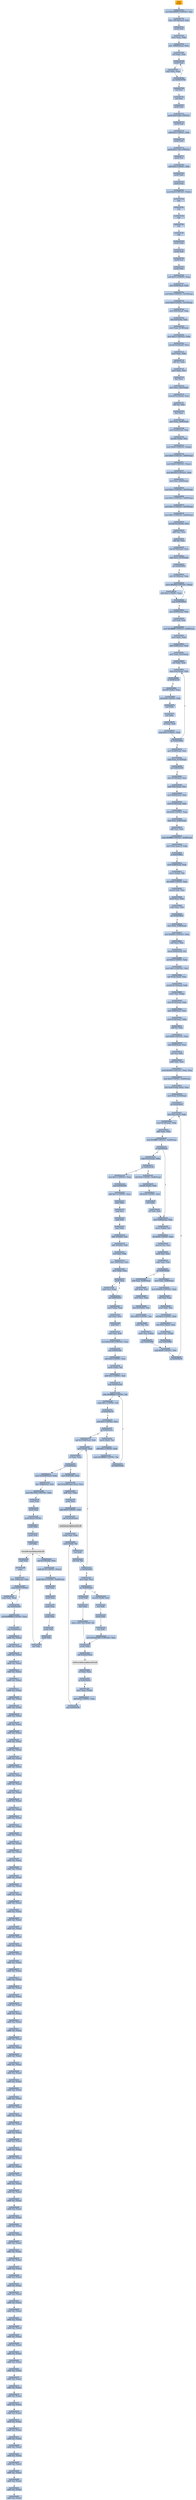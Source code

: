 digraph G {
node[shape=rectangle,style=filled,fillcolor=lightsteelblue,color=lightsteelblue]
bgcolor="transparent"
a0x00439750pusha_[label="start\npusha ",color="lightgrey",fillcolor="orange"];
a0x00439751movl_0x428000UINT32_esi[label="0x00439751\nmovl $0x428000<UINT32>, %esi"];
a0x00439756leal__159744esi__edi[label="0x00439756\nleal -159744(%esi), %edi"];
a0x0043975cpushl_edi[label="0x0043975c\npushl %edi"];
a0x0043975dmovl_esp_ebp[label="0x0043975d\nmovl %esp, %ebp"];
a0x0043975fleal__16000esp__ebx[label="0x0043975f\nleal -16000(%esp), %ebx"];
a0x00439766xorl_eax_eax[label="0x00439766\nxorl %eax, %eax"];
a0x00439768pushl_eax[label="0x00439768\npushl %eax"];
a0x00439769cmpl_ebx_esp[label="0x00439769\ncmpl %ebx, %esp"];
a0x0043976bjne_0x00439768[label="0x0043976b\njne 0x00439768"];
a0x0043976dincl_esi[label="0x0043976d\nincl %esi"];
a0x0043976eincl_esi[label="0x0043976e\nincl %esi"];
a0x0043976fpushl_ebx[label="0x0043976f\npushl %ebx"];
a0x00439770pushl_0x37a2bUINT32[label="0x00439770\npushl $0x37a2b<UINT32>"];
a0x00439775pushl_edi[label="0x00439775\npushl %edi"];
a0x00439776addl_0x4UINT8_ebx[label="0x00439776\naddl $0x4<UINT8>, %ebx"];
a0x00439779pushl_ebx[label="0x00439779\npushl %ebx"];
a0x0043977apushl_0x11741UINT32[label="0x0043977a\npushl $0x11741<UINT32>"];
a0x0043977fpushl_esi[label="0x0043977f\npushl %esi"];
a0x00439780addl_0x4UINT8_ebx[label="0x00439780\naddl $0x4<UINT8>, %ebx"];
a0x00439783pushl_ebx[label="0x00439783\npushl %ebx"];
a0x00439784pushl_eax[label="0x00439784\npushl %eax"];
a0x00439785movl_0x3UINT32_ebx_[label="0x00439785\nmovl $0x3<UINT32>, (%ebx)"];
a0x0043978bnop_[label="0x0043978b\nnop "];
a0x0043978cnop_[label="0x0043978c\nnop "];
a0x0043978dnop_[label="0x0043978d\nnop "];
a0x0043978enop_[label="0x0043978e\nnop "];
a0x0043978fnop_[label="0x0043978f\nnop "];
a0x00439790pushl_ebp[label="0x00439790\npushl %ebp"];
a0x00439791pushl_edi[label="0x00439791\npushl %edi"];
a0x00439792pushl_esi[label="0x00439792\npushl %esi"];
a0x00439793pushl_ebx[label="0x00439793\npushl %ebx"];
a0x00439794subl_0x7cUINT8_esp[label="0x00439794\nsubl $0x7c<UINT8>, %esp"];
a0x00439797movl_0x90esp__edx[label="0x00439797\nmovl 0x90(%esp), %edx"];
a0x0043979emovl_0x0UINT32_0x74esp_[label="0x0043979e\nmovl $0x0<UINT32>, 0x74(%esp)"];
a0x004397a6movb_0x0UINT8_0x73esp_[label="0x004397a6\nmovb $0x0<UINT8>, 0x73(%esp)"];
a0x004397abmovl_0x9cesp__ebp[label="0x004397ab\nmovl 0x9c(%esp), %ebp"];
a0x004397b2leal_0x4edx__eax[label="0x004397b2\nleal 0x4(%edx), %eax"];
a0x004397b5movl_eax_0x78esp_[label="0x004397b5\nmovl %eax, 0x78(%esp)"];
a0x004397b9movl_0x1UINT32_eax[label="0x004397b9\nmovl $0x1<UINT32>, %eax"];
a0x004397bemovzbl_0x2edx__ecx[label="0x004397be\nmovzbl 0x2(%edx), %ecx"];
a0x004397c2movl_eax_ebx[label="0x004397c2\nmovl %eax, %ebx"];
a0x004397c4shll_cl_ebx[label="0x004397c4\nshll %cl, %ebx"];
a0x004397c6movl_ebx_ecx[label="0x004397c6\nmovl %ebx, %ecx"];
a0x004397c8decl_ecx[label="0x004397c8\ndecl %ecx"];
a0x004397c9movl_ecx_0x6cesp_[label="0x004397c9\nmovl %ecx, 0x6c(%esp)"];
a0x004397cdmovzbl_0x1edx__ecx[label="0x004397cd\nmovzbl 0x1(%edx), %ecx"];
a0x004397d1shll_cl_eax[label="0x004397d1\nshll %cl, %eax"];
a0x004397d3decl_eax[label="0x004397d3\ndecl %eax"];
a0x004397d4movl_eax_0x68esp_[label="0x004397d4\nmovl %eax, 0x68(%esp)"];
a0x004397d8movl_0xa8esp__eax[label="0x004397d8\nmovl 0xa8(%esp), %eax"];
a0x004397dfmovzbl_edx__esi[label="0x004397df\nmovzbl (%edx), %esi"];
a0x004397e2movl_0x0UINT32_ebp_[label="0x004397e2\nmovl $0x0<UINT32>, (%ebp)"];
a0x004397e9movl_0x0UINT32_0x60esp_[label="0x004397e9\nmovl $0x0<UINT32>, 0x60(%esp)"];
a0x004397f1movl_0x0UINT32_eax_[label="0x004397f1\nmovl $0x0<UINT32>, (%eax)"];
a0x004397f7movl_0x300UINT32_eax[label="0x004397f7\nmovl $0x300<UINT32>, %eax"];
a0x004397fcmovl_esi_0x64esp_[label="0x004397fc\nmovl %esi, 0x64(%esp)"];
a0x00439800movl_0x1UINT32_0x5cesp_[label="0x00439800\nmovl $0x1<UINT32>, 0x5c(%esp)"];
a0x00439808movl_0x1UINT32_0x58esp_[label="0x00439808\nmovl $0x1<UINT32>, 0x58(%esp)"];
a0x00439810movl_0x1UINT32_0x54esp_[label="0x00439810\nmovl $0x1<UINT32>, 0x54(%esp)"];
a0x00439818movl_0x1UINT32_0x50esp_[label="0x00439818\nmovl $0x1<UINT32>, 0x50(%esp)"];
a0x00439820movzbl_0x1edx__ecx[label="0x00439820\nmovzbl 0x1(%edx), %ecx"];
a0x00439824addl_esi_ecx[label="0x00439824\naddl %esi, %ecx"];
a0x00439826shll_cl_eax[label="0x00439826\nshll %cl, %eax"];
a0x00439828leal_0x736eax__ecx[label="0x00439828\nleal 0x736(%eax), %ecx"];
a0x0043982ecmpl_ecx_0x74esp_[label="0x0043982e\ncmpl %ecx, 0x74(%esp)"];
a0x00439832jae_0x00439842[label="0x00439832\njae 0x00439842"];
a0x00439834movl_0x78esp__eax[label="0x00439834\nmovl 0x78(%esp), %eax"];
a0x00439838movw_0x400UINT16_eax_[label="0x00439838\nmovw $0x400<UINT16>, (%eax)"];
a0x0043983daddl_0x2UINT8_eax[label="0x0043983d\naddl $0x2<UINT8>, %eax"];
a0x00439840loop_0x00439838[label="0x00439840\nloop 0x00439838"];
a0x00439842movl_0x94esp__ebx[label="0x00439842\nmovl 0x94(%esp), %ebx"];
a0x00439849xorl_edi_edi[label="0x00439849\nxorl %edi, %edi"];
a0x0043984bmovl_0xffffffffUINT32_0x48esp_[label="0x0043984b\nmovl $0xffffffff<UINT32>, 0x48(%esp)"];
a0x00439853movl_ebx_edx[label="0x00439853\nmovl %ebx, %edx"];
a0x00439855addl_0x98esp__edx[label="0x00439855\naddl 0x98(%esp), %edx"];
a0x0043985cmovl_edx_0x4cesp_[label="0x0043985c\nmovl %edx, 0x4c(%esp)"];
a0x00439860xorl_edx_edx[label="0x00439860\nxorl %edx, %edx"];
a0x00439862cmpl_0x4cesp__ebx[label="0x00439862\ncmpl 0x4c(%esp), %ebx"];
a0x00439866je_0x0043a1e8[label="0x00439866\nje 0x0043a1e8"];
a0x0043986cmovzbl_ebx__eax[label="0x0043986c\nmovzbl (%ebx), %eax"];
a0x0043986fshll_0x8UINT8_edi[label="0x0043986f\nshll $0x8<UINT8>, %edi"];
a0x00439872incl_edx[label="0x00439872\nincl %edx"];
a0x00439873incl_ebx[label="0x00439873\nincl %ebx"];
a0x00439874orl_eax_edi[label="0x00439874\norl %eax, %edi"];
a0x00439876cmpl_0x4UINT8_edx[label="0x00439876\ncmpl $0x4<UINT8>, %edx"];
a0x00439879jle_0x00439862[label="0x00439879\njle 0x00439862"];
a0x0043987bmovl_0xa4esp__ecx[label="0x0043987b\nmovl 0xa4(%esp), %ecx"];
a0x00439882cmpl_ecx_0x74esp_[label="0x00439882\ncmpl %ecx, 0x74(%esp)"];
a0x00439886jae_0x0043a1f0[label="0x00439886\njae 0x0043a1f0"];
a0x0043988cmovl_0x74esp__esi[label="0x0043988c\nmovl 0x74(%esp), %esi"];
a0x00439890andl_0x6cesp__esi[label="0x00439890\nandl 0x6c(%esp), %esi"];
a0x00439894movl_0x60esp__eax[label="0x00439894\nmovl 0x60(%esp), %eax"];
a0x00439898movl_0x78esp__edx[label="0x00439898\nmovl 0x78(%esp), %edx"];
a0x0043989cshll_0x4UINT8_eax[label="0x0043989c\nshll $0x4<UINT8>, %eax"];
a0x0043989fmovl_esi_0x44esp_[label="0x0043989f\nmovl %esi, 0x44(%esp)"];
a0x004398a3addl_esi_eax[label="0x004398a3\naddl %esi, %eax"];
a0x004398a5cmpl_0xffffffUINT32_0x48esp_[label="0x004398a5\ncmpl $0xffffff<UINT32>, 0x48(%esp)"];
a0x004398adleal_edxeax2__ebp[label="0x004398ad\nleal (%edx,%eax,2), %ebp"];
a0x004398b0ja_0x004398ca[label="0x004398b0\nja 0x004398ca"];
a0x004398camovl_0x48esp__eax[label="0x004398ca\nmovl 0x48(%esp), %eax"];
a0x004398cemovw_ebp__dx[label="0x004398ce\nmovw (%ebp), %dx"];
a0x004398d2shrl_0xbUINT8_eax[label="0x004398d2\nshrl $0xb<UINT8>, %eax"];
a0x004398d5movzwl_dx_ecx[label="0x004398d5\nmovzwl %dx, %ecx"];
a0x004398d8imull_ecx_eax[label="0x004398d8\nimull %ecx, %eax"];
a0x004398dbcmpl_eax_edi[label="0x004398db\ncmpl %eax, %edi"];
a0x004398ddjae_0x00439ac0[label="0x004398dd\njae 0x00439ac0"];
a0x004398e3movl_eax_0x48esp_[label="0x004398e3\nmovl %eax, 0x48(%esp)"];
a0x004398e7movl_0x800UINT32_eax[label="0x004398e7\nmovl $0x800<UINT32>, %eax"];
a0x004398ecsubl_ecx_eax[label="0x004398ec\nsubl %ecx, %eax"];
a0x004398eemovb_0x64esp__cl[label="0x004398ee\nmovb 0x64(%esp), %cl"];
a0x004398f2sarl_0x5UINT8_eax[label="0x004398f2\nsarl $0x5<UINT8>, %eax"];
a0x004398f5movl_0x1UINT32_esi[label="0x004398f5\nmovl $0x1<UINT32>, %esi"];
a0x004398faleal_edxeax__eax[label="0x004398fa\nleal (%edx,%eax), %eax"];
a0x004398fdmovzbl_0x73esp__edx[label="0x004398fd\nmovzbl 0x73(%esp), %edx"];
a0x00439902movw_ax_ebp_[label="0x00439902\nmovw %ax, (%ebp)"];
a0x00439906movl_0x74esp__eax[label="0x00439906\nmovl 0x74(%esp), %eax"];
a0x0043990aandl_0x68esp__eax[label="0x0043990a\nandl 0x68(%esp), %eax"];
a0x0043990emovl_0x78esp__ebp[label="0x0043990e\nmovl 0x78(%esp), %ebp"];
a0x00439912shll_cl_eax[label="0x00439912\nshll %cl, %eax"];
a0x00439914movl_0x8UINT32_ecx[label="0x00439914\nmovl $0x8<UINT32>, %ecx"];
a0x00439919subl_0x64esp__ecx[label="0x00439919\nsubl 0x64(%esp), %ecx"];
a0x0043991dsarl_cl_edx[label="0x0043991d\nsarl %cl, %edx"];
a0x0043991faddl_edx_eax[label="0x0043991f\naddl %edx, %eax"];
a0x00439921imull_0x600UINT32_eax_eax[label="0x00439921\nimull $0x600<UINT32>, %eax, %eax"];
a0x00439927cmpl_0x6UINT8_0x60esp_[label="0x00439927\ncmpl $0x6<UINT8>, 0x60(%esp)"];
a0x0043992cleal_0xe6cebpeax__eax[label="0x0043992c\nleal 0xe6c(%ebp,%eax), %eax"];
a0x00439933movl_eax_0x14esp_[label="0x00439933\nmovl %eax, 0x14(%esp)"];
a0x00439937jle_0x00439a07[label="0x00439937\njle 0x00439a07"];
a0x00439a07leal_esiesi__edx[label="0x00439a07\nleal (%esi,%esi), %edx"];
a0x00439a0amovl_0x14esp__ebp[label="0x00439a0a\nmovl 0x14(%esp), %ebp"];
a0x00439a0eaddl_edx_ebp[label="0x00439a0e\naddl %edx, %ebp"];
a0x00439a10cmpl_0xffffffUINT32_0x48esp_[label="0x00439a10\ncmpl $0xffffff<UINT32>, 0x48(%esp)"];
a0x00439a18ja_0x00439a32[label="0x00439a18\nja 0x00439a32"];
a0x00439a32movl_0x48esp__eax[label="0x00439a32\nmovl 0x48(%esp), %eax"];
a0x00439a36movw_ebp__cx[label="0x00439a36\nmovw (%ebp), %cx"];
a0x00439a3ashrl_0xbUINT8_eax[label="0x00439a3a\nshrl $0xb<UINT8>, %eax"];
a0x00439a3dmovzwl_cx_esi[label="0x00439a3d\nmovzwl %cx, %esi"];
a0x00439a40imull_esi_eax[label="0x00439a40\nimull %esi, %eax"];
a0x00439a43cmpl_eax_edi[label="0x00439a43\ncmpl %eax, %edi"];
a0x00439a45jae_0x00439a60[label="0x00439a45\njae 0x00439a60"];
a0x00439a60subl_eax_0x48esp_[label="0x00439a60\nsubl %eax, 0x48(%esp)"];
a0x00439a64subl_eax_edi[label="0x00439a64\nsubl %eax, %edi"];
a0x00439a66movl_ecx_eax[label="0x00439a66\nmovl %ecx, %eax"];
a0x00439a68leal_0x1edx__esi[label="0x00439a68\nleal 0x1(%edx), %esi"];
a0x00439a6bshrw_0x5UINT8_ax[label="0x00439a6b\nshrw $0x5<UINT8>, %ax"];
a0x00439a6fsubw_ax_cx[label="0x00439a6f\nsubw %ax, %cx"];
a0x00439a72movw_cx_ebp_[label="0x00439a72\nmovw %cx, (%ebp)"];
a0x00439a76jmp_0x004399ff[label="0x00439a76\njmp 0x004399ff"];
a0x004399ffcmpl_0xffUINT32_esi[label="0x004399ff\ncmpl $0xff<UINT32>, %esi"];
a0x00439a05jg_0x00439a78[label="0x00439a05\njg 0x00439a78"];
a0x00439a47movl_eax_0x48esp_[label="0x00439a47\nmovl %eax, 0x48(%esp)"];
a0x00439a4bmovl_0x800UINT32_eax[label="0x00439a4b\nmovl $0x800<UINT32>, %eax"];
a0x00439a50subl_esi_eax[label="0x00439a50\nsubl %esi, %eax"];
a0x00439a52movl_edx_esi[label="0x00439a52\nmovl %edx, %esi"];
a0x00439a54sarl_0x5UINT8_eax[label="0x00439a54\nsarl $0x5<UINT8>, %eax"];
a0x00439a57leal_ecxeax__eax[label="0x00439a57\nleal (%ecx,%eax), %eax"];
a0x00439a5amovw_ax_ebp_[label="0x00439a5a\nmovw %ax, (%ebp)"];
a0x00439a5ejmp_0x004399ff[label="0x00439a5e\njmp 0x004399ff"];
a0x00439a1acmpl_0x4cesp__ebx[label="0x00439a1a\ncmpl 0x4c(%esp), %ebx"];
a0x00439a1eje_0x0043a1e8[label="0x00439a1e\nje 0x0043a1e8"];
a0x00439a24shll_0x8UINT8_0x48esp_[label="0x00439a24\nshll $0x8<UINT8>, 0x48(%esp)"];
a0x00439a29movzbl_ebx__eax[label="0x00439a29\nmovzbl (%ebx), %eax"];
a0x00439a2cshll_0x8UINT8_edi[label="0x00439a2c\nshll $0x8<UINT8>, %edi"];
a0x00439a2fincl_ebx[label="0x00439a2f\nincl %ebx"];
a0x00439a30orl_eax_edi[label="0x00439a30\norl %eax, %edi"];
a0x0043a1e8movl_0x1UINT32_eax[label="0x0043a1e8\nmovl $0x1<UINT32>, %eax"];
a0x0043a1edjmp_0x0043a20f[label="0x0043a1ed\njmp 0x0043a20f"];
a0x0043a20faddl_0x7cUINT8_esp[label="0x0043a20f\naddl $0x7c<UINT8>, %esp"];
a0x0043a212popl_ebx[label="0x0043a212\npopl %ebx"];
a0x0043a213popl_esi[label="0x0043a213\npopl %esi"];
a0x0043a214popl_edi[label="0x0043a214\npopl %edi"];
a0x0043a215popl_ebp[label="0x0043a215\npopl %ebp"];
a0x0043a216addl__4ebx__esi[label="0x0043a216\naddl -4(%ebx), %esi"];
a0x0043a219addl__8ebx__edi[label="0x0043a219\naddl -8(%ebx), %edi"];
a0x0043a21cxorl_eax_eax[label="0x0043a21c\nxorl %eax, %eax"];
a0x0043a21eleal__256esp__ecx[label="0x0043a21e\nleal -256(%esp), %ecx"];
a0x0043a225movl_ebp_esp[label="0x0043a225\nmovl %ebp, %esp"];
a0x0043a227pushl_eax[label="0x0043a227\npushl %eax"];
a0x0043a228cmpl_ecx_esp[label="0x0043a228\ncmpl %ecx, %esp"];
a0x0043a22ajne_0x0043a227[label="0x0043a22a\njne 0x0043a227"];
a0x0043a22cmovl_ebp_esp[label="0x0043a22c\nmovl %ebp, %esp"];
a0x0043a22exorl_ecx_ecx[label="0x0043a22e\nxorl %ecx, %ecx"];
a0x0043a230popl_esi[label="0x0043a230\npopl %esi"];
a0x0043a231movl_esi_edi[label="0x0043a231\nmovl %esi, %edi"];
a0x0043a233movl_0x25c00UINT32_ecx[label="0x0043a233\nmovl $0x25c00<UINT32>, %ecx"];
a0x0043a238jmp_0x0043a26c[label="0x0043a238\njmp 0x0043a26c"];
a0x0043a26csubl_0x4UINT8_ecx[label="0x0043a26c\nsubl $0x4<UINT8>, %ecx"];
a0x0043a26fmovb_edi__al[label="0x0043a26f\nmovb (%edi), %al"];
a0x0043a271addl_0x1UINT8_edi[label="0x0043a271\naddl $0x1<UINT8>, %edi"];
a0x0043a274loop_0x0043a24d[label="0x0043a274\nloop 0x0043a24d"];
a0x0043a24dsubb_0xffffffe8UINT8_al[label="0x0043a24d\nsubb $0xffffffe8<UINT8>, %al"];
a0x0043a24fcmpb_0x1UINT8_al[label="0x0043a24f\ncmpb $0x1<UINT8>, %al"];
a0x0043a251ja_0x0043a276[label="0x0043a251\nja 0x0043a276"];
a0x0043a276subl_0x1UINT8_ecx[label="0x0043a276\nsubl $0x1<UINT8>, %ecx"];
a0x0043a279jg_0x0043a23a[label="0x0043a279\njg 0x0043a23a"];
a0x0043a23amovb_edi__al[label="0x0043a23a\nmovb (%edi), %al"];
a0x0043a23caddl_0x1UINT8_edi[label="0x0043a23c\naddl $0x1<UINT8>, %edi"];
a0x0043a23fcmpb_0xffffff80UINT8_al[label="0x0043a23f\ncmpb $0xffffff80<UINT8>, %al"];
a0x0043a241jb_0x0043a24d[label="0x0043a241\njb 0x0043a24d"];
a0x0043a27bleal_0x37000esi__edi[label="0x0043a27b\nleal 0x37000(%esi), %edi"];
a0x0043a281movl_edi__eax[label="0x0043a281\nmovl (%edi), %eax"];
a0x0043a283orl_eax_eax[label="0x0043a283\norl %eax, %eax"];
a0x0043a285je_0x0043a2cc[label="0x0043a285\nje 0x0043a2cc"];
a0x0043a287movl_0x4edi__ebx[label="0x0043a287\nmovl 0x4(%edi), %ebx"];
a0x0043a28aleal_0x3a200eaxesi__eax[label="0x0043a28a\nleal 0x3a200(%eax,%esi), %eax"];
a0x0043a291addl_esi_ebx[label="0x0043a291\naddl %esi, %ebx"];
a0x0043a293pushl_eax[label="0x0043a293\npushl %eax"];
a0x0043a294addl_0x8UINT8_edi[label="0x0043a294\naddl $0x8<UINT8>, %edi"];
a0x0043a297call_0x3a2c8esi_[label="0x0043a297\ncall 0x3a2c8(%esi)"];
LoadLibraryA_kernel32_dll[label="LoadLibraryA@kernel32.dll",color="lightgrey",fillcolor="lightgrey"];
a0x0043a29dxchgl_eax_ebp[label="0x0043a29d\nxchgl %eax, %ebp"];
a0x0043a29emovb_edi__al[label="0x0043a29e\nmovb (%edi), %al"];
a0x0043a2a0incl_edi[label="0x0043a2a0\nincl %edi"];
a0x0043a2a1orb_al_al[label="0x0043a2a1\norb %al, %al"];
a0x0043a2a3je_0x0043a281[label="0x0043a2a3\nje 0x0043a281"];
a0x0043a2a5movl_edi_ecx[label="0x0043a2a5\nmovl %edi, %ecx"];
a0x0043a2a7jns_0x0043a2b0[label="0x0043a2a7\njns 0x0043a2b0"];
a0x0043a2a9movzwl_edi__eax[label="0x0043a2a9\nmovzwl (%edi), %eax"];
a0x0043a2acincl_edi[label="0x0043a2ac\nincl %edi"];
a0x0043a2adpushl_eax[label="0x0043a2ad\npushl %eax"];
a0x0043a2aeincl_edi[label="0x0043a2ae\nincl %edi"];
a0x0043a2afmovl_0xaef24857UINT32_ecx[label="0x0043a2af\nmovl $0xaef24857<UINT32>, %ecx"];
a0x0043a2b4pushl_ebp[label="0x0043a2b4\npushl %ebp"];
a0x0043a2b5call_0x3a2ccesi_[label="0x0043a2b5\ncall 0x3a2cc(%esi)"];
GetProcAddress_kernel32_dll[label="GetProcAddress@kernel32.dll",color="lightgrey",fillcolor="lightgrey"];
a0x0043a2bborl_eax_eax[label="0x0043a2bb\norl %eax, %eax"];
a0x0043a2bdje_0x0043a2c6[label="0x0043a2bd\nje 0x0043a2c6"];
a0x0043a2bfmovl_eax_ebx_[label="0x0043a2bf\nmovl %eax, (%ebx)"];
a0x0043a2c1addl_0x4UINT8_ebx[label="0x0043a2c1\naddl $0x4<UINT8>, %ebx"];
a0x0043a2c4jmp_0x0043a29e[label="0x0043a2c4\njmp 0x0043a29e"];
a0x0043a2b0pushl_edi[label="0x0043a2b0\npushl %edi"];
a0x0043a2b1decl_eax[label="0x0043a2b1\ndecl %eax"];
a0x0043a2b2repnz_scasb_es_edi__al[label="0x0043a2b2\nrepnz scasb %es:(%edi), %al"];
a0x0043a2ccmovl_0x3a2d0esi__ebp[label="0x0043a2cc\nmovl 0x3a2d0(%esi), %ebp"];
a0x0043a2d2leal__4096esi__edi[label="0x0043a2d2\nleal -4096(%esi), %edi"];
a0x0043a2d8movl_0x1000UINT32_ebx[label="0x0043a2d8\nmovl $0x1000<UINT32>, %ebx"];
a0x0043a2ddpushl_eax[label="0x0043a2dd\npushl %eax"];
a0x0043a2depushl_esp[label="0x0043a2de\npushl %esp"];
a0x0043a2dfpushl_0x4UINT8[label="0x0043a2df\npushl $0x4<UINT8>"];
a0x0043a2e1pushl_ebx[label="0x0043a2e1\npushl %ebx"];
a0x0043a2e2pushl_edi[label="0x0043a2e2\npushl %edi"];
a0x0043a2e3call_ebp[label="0x0043a2e3\ncall %ebp"];
VirtualProtect_kernel32_dll[label="VirtualProtect@kernel32.dll",color="lightgrey",fillcolor="lightgrey"];
a0x0043a2e5leal_0x21fedi__eax[label="0x0043a2e5\nleal 0x21f(%edi), %eax"];
a0x0043a2ebandb_0x7fUINT8_eax_[label="0x0043a2eb\nandb $0x7f<UINT8>, (%eax)"];
a0x0043a2eeandb_0x7fUINT8_0x28eax_[label="0x0043a2ee\nandb $0x7f<UINT8>, 0x28(%eax)"];
a0x0043a2f2popl_eax[label="0x0043a2f2\npopl %eax"];
a0x0043a2f3pushl_eax[label="0x0043a2f3\npushl %eax"];
a0x0043a2f4pushl_esp[label="0x0043a2f4\npushl %esp"];
a0x0043a2f5pushl_eax[label="0x0043a2f5\npushl %eax"];
a0x0043a2f6pushl_ebx[label="0x0043a2f6\npushl %ebx"];
a0x0043a2f7pushl_edi[label="0x0043a2f7\npushl %edi"];
a0x0043a2f8call_ebp[label="0x0043a2f8\ncall %ebp"];
a0x0043a2fapopl_eax[label="0x0043a2fa\npopl %eax"];
a0x0043a2fbpopa_[label="0x0043a2fb\npopa "];
a0x0043a2fcleal__128esp__eax[label="0x0043a2fc\nleal -128(%esp), %eax"];
a0x0043a300pushl_0x0UINT8[label="0x0043a300\npushl $0x0<UINT8>"];
a0x0043a302cmpl_eax_esp[label="0x0043a302\ncmpl %eax, %esp"];
a0x0043a304jne_0x0043a300[label="0x0043a304\njne 0x0043a300"];
a0x0043a306subl_0xffffff80UINT8_esp[label="0x0043a306\nsubl $0xffffff80<UINT8>, %esp"];
a0x0043a309jmp_0x00404cc2[label="0x0043a309\njmp 0x00404cc2"];
a0x00404cc2addb_al_eax_[label="0x00404cc2\naddb %al, (%eax)"];
a0x00404cc4addb_al_eax_[label="0x00404cc4\naddb %al, (%eax)"];
a0x00404cc6addb_al_eax_[label="0x00404cc6\naddb %al, (%eax)"];
a0x00404cc8addb_al_eax_[label="0x00404cc8\naddb %al, (%eax)"];
a0x00404ccaaddb_al_eax_[label="0x00404cca\naddb %al, (%eax)"];
a0x00404cccaddb_al_eax_[label="0x00404ccc\naddb %al, (%eax)"];
a0x00404cceaddb_al_eax_[label="0x00404cce\naddb %al, (%eax)"];
a0x00404cd0addb_al_eax_[label="0x00404cd0\naddb %al, (%eax)"];
a0x00404cd2addb_al_eax_[label="0x00404cd2\naddb %al, (%eax)"];
a0x00404cd4addb_al_eax_[label="0x00404cd4\naddb %al, (%eax)"];
a0x00404cd6addb_al_eax_[label="0x00404cd6\naddb %al, (%eax)"];
a0x00404cd8addb_al_eax_[label="0x00404cd8\naddb %al, (%eax)"];
a0x00404cdaaddb_al_eax_[label="0x00404cda\naddb %al, (%eax)"];
a0x00404cdcaddb_al_eax_[label="0x00404cdc\naddb %al, (%eax)"];
a0x00404cdeaddb_al_eax_[label="0x00404cde\naddb %al, (%eax)"];
a0x00404ce0addb_al_eax_[label="0x00404ce0\naddb %al, (%eax)"];
a0x00404ce2addb_al_eax_[label="0x00404ce2\naddb %al, (%eax)"];
a0x00404ce4addb_al_eax_[label="0x00404ce4\naddb %al, (%eax)"];
a0x00404ce6addb_al_eax_[label="0x00404ce6\naddb %al, (%eax)"];
a0x00404ce8addb_al_eax_[label="0x00404ce8\naddb %al, (%eax)"];
a0x00404ceaaddb_al_eax_[label="0x00404cea\naddb %al, (%eax)"];
a0x00404cecaddb_al_eax_[label="0x00404cec\naddb %al, (%eax)"];
a0x00404ceeaddb_al_eax_[label="0x00404cee\naddb %al, (%eax)"];
a0x00404cf0addb_al_eax_[label="0x00404cf0\naddb %al, (%eax)"];
a0x00404cf2addb_al_eax_[label="0x00404cf2\naddb %al, (%eax)"];
a0x00404cf4addb_al_eax_[label="0x00404cf4\naddb %al, (%eax)"];
a0x00404cf6addb_al_eax_[label="0x00404cf6\naddb %al, (%eax)"];
a0x00404cf8addb_al_eax_[label="0x00404cf8\naddb %al, (%eax)"];
a0x00404cfaaddb_al_eax_[label="0x00404cfa\naddb %al, (%eax)"];
a0x00404cfcaddb_al_eax_[label="0x00404cfc\naddb %al, (%eax)"];
a0x00404cfeaddb_al_eax_[label="0x00404cfe\naddb %al, (%eax)"];
a0x00404d00addb_al_eax_[label="0x00404d00\naddb %al, (%eax)"];
a0x00404d02addb_al_eax_[label="0x00404d02\naddb %al, (%eax)"];
a0x00404d04addb_al_eax_[label="0x00404d04\naddb %al, (%eax)"];
a0x00404d06addb_al_eax_[label="0x00404d06\naddb %al, (%eax)"];
a0x00404d08addb_al_eax_[label="0x00404d08\naddb %al, (%eax)"];
a0x00404d0aaddb_al_eax_[label="0x00404d0a\naddb %al, (%eax)"];
a0x00404d0caddb_al_eax_[label="0x00404d0c\naddb %al, (%eax)"];
a0x00404d0eaddb_al_eax_[label="0x00404d0e\naddb %al, (%eax)"];
a0x00404d10addb_al_eax_[label="0x00404d10\naddb %al, (%eax)"];
a0x00404d12addb_al_eax_[label="0x00404d12\naddb %al, (%eax)"];
a0x00404d14addb_al_eax_[label="0x00404d14\naddb %al, (%eax)"];
a0x00404d16addb_al_eax_[label="0x00404d16\naddb %al, (%eax)"];
a0x00404d18addb_al_eax_[label="0x00404d18\naddb %al, (%eax)"];
a0x00404d1aaddb_al_eax_[label="0x00404d1a\naddb %al, (%eax)"];
a0x00404d1caddb_al_eax_[label="0x00404d1c\naddb %al, (%eax)"];
a0x00404d1eaddb_al_eax_[label="0x00404d1e\naddb %al, (%eax)"];
a0x00404d20addb_al_eax_[label="0x00404d20\naddb %al, (%eax)"];
a0x00404d22addb_al_eax_[label="0x00404d22\naddb %al, (%eax)"];
a0x00404d24addb_al_eax_[label="0x00404d24\naddb %al, (%eax)"];
a0x00404d26addb_al_eax_[label="0x00404d26\naddb %al, (%eax)"];
a0x00404d28addb_al_eax_[label="0x00404d28\naddb %al, (%eax)"];
a0x00404d2aaddb_al_eax_[label="0x00404d2a\naddb %al, (%eax)"];
a0x00404d2caddb_al_eax_[label="0x00404d2c\naddb %al, (%eax)"];
a0x00404d2eaddb_al_eax_[label="0x00404d2e\naddb %al, (%eax)"];
a0x00404d30addb_al_eax_[label="0x00404d30\naddb %al, (%eax)"];
a0x00404d32addb_al_eax_[label="0x00404d32\naddb %al, (%eax)"];
a0x00404d34addb_al_eax_[label="0x00404d34\naddb %al, (%eax)"];
a0x00404d36addb_al_eax_[label="0x00404d36\naddb %al, (%eax)"];
a0x00404d38addb_al_eax_[label="0x00404d38\naddb %al, (%eax)"];
a0x00404d3aaddb_al_eax_[label="0x00404d3a\naddb %al, (%eax)"];
a0x00404d3caddb_al_eax_[label="0x00404d3c\naddb %al, (%eax)"];
a0x00404d3eaddb_al_eax_[label="0x00404d3e\naddb %al, (%eax)"];
a0x00404d40addb_al_eax_[label="0x00404d40\naddb %al, (%eax)"];
a0x00404d42addb_al_eax_[label="0x00404d42\naddb %al, (%eax)"];
a0x00404d44addb_al_eax_[label="0x00404d44\naddb %al, (%eax)"];
a0x00404d46addb_al_eax_[label="0x00404d46\naddb %al, (%eax)"];
a0x00404d48addb_al_eax_[label="0x00404d48\naddb %al, (%eax)"];
a0x00404d4aaddb_al_eax_[label="0x00404d4a\naddb %al, (%eax)"];
a0x00404d4caddb_al_eax_[label="0x00404d4c\naddb %al, (%eax)"];
a0x00404d4eaddb_al_eax_[label="0x00404d4e\naddb %al, (%eax)"];
a0x00404d50addb_al_eax_[label="0x00404d50\naddb %al, (%eax)"];
a0x00404d52addb_al_eax_[label="0x00404d52\naddb %al, (%eax)"];
a0x00404d54addb_al_eax_[label="0x00404d54\naddb %al, (%eax)"];
a0x00404d56addb_al_eax_[label="0x00404d56\naddb %al, (%eax)"];
a0x00404d58addb_al_eax_[label="0x00404d58\naddb %al, (%eax)"];
a0x00404d5aaddb_al_eax_[label="0x00404d5a\naddb %al, (%eax)"];
a0x00404d5caddb_al_eax_[label="0x00404d5c\naddb %al, (%eax)"];
a0x00404d5eaddb_al_eax_[label="0x00404d5e\naddb %al, (%eax)"];
a0x00404d60addb_al_eax_[label="0x00404d60\naddb %al, (%eax)"];
a0x00404d62addb_al_eax_[label="0x00404d62\naddb %al, (%eax)"];
a0x00404d64addb_al_eax_[label="0x00404d64\naddb %al, (%eax)"];
a0x00404d66addb_al_eax_[label="0x00404d66\naddb %al, (%eax)"];
a0x00404d68addb_al_eax_[label="0x00404d68\naddb %al, (%eax)"];
a0x00404d6aaddb_al_eax_[label="0x00404d6a\naddb %al, (%eax)"];
a0x00404d6caddb_al_eax_[label="0x00404d6c\naddb %al, (%eax)"];
a0x00404d6eaddb_al_eax_[label="0x00404d6e\naddb %al, (%eax)"];
a0x00404d70addb_al_eax_[label="0x00404d70\naddb %al, (%eax)"];
a0x00404d72addb_al_eax_[label="0x00404d72\naddb %al, (%eax)"];
a0x00404d74addb_al_eax_[label="0x00404d74\naddb %al, (%eax)"];
a0x00404d76addb_al_eax_[label="0x00404d76\naddb %al, (%eax)"];
a0x00404d78addb_al_eax_[label="0x00404d78\naddb %al, (%eax)"];
a0x00404d7aaddb_al_eax_[label="0x00404d7a\naddb %al, (%eax)"];
a0x00404d7caddb_al_eax_[label="0x00404d7c\naddb %al, (%eax)"];
a0x00404d7eaddb_al_eax_[label="0x00404d7e\naddb %al, (%eax)"];
a0x00404d80addb_al_eax_[label="0x00404d80\naddb %al, (%eax)"];
a0x00404d82addb_al_eax_[label="0x00404d82\naddb %al, (%eax)"];
a0x00404d84addb_al_eax_[label="0x00404d84\naddb %al, (%eax)"];
a0x00404d86addb_al_eax_[label="0x00404d86\naddb %al, (%eax)"];
a0x00404d88addb_al_eax_[label="0x00404d88\naddb %al, (%eax)"];
a0x00404d8aaddb_al_eax_[label="0x00404d8a\naddb %al, (%eax)"];
a0x00404d8caddb_al_eax_[label="0x00404d8c\naddb %al, (%eax)"];
a0x00439750pusha_ -> a0x00439751movl_0x428000UINT32_esi [color="#000000"];
a0x00439751movl_0x428000UINT32_esi -> a0x00439756leal__159744esi__edi [color="#000000"];
a0x00439756leal__159744esi__edi -> a0x0043975cpushl_edi [color="#000000"];
a0x0043975cpushl_edi -> a0x0043975dmovl_esp_ebp [color="#000000"];
a0x0043975dmovl_esp_ebp -> a0x0043975fleal__16000esp__ebx [color="#000000"];
a0x0043975fleal__16000esp__ebx -> a0x00439766xorl_eax_eax [color="#000000"];
a0x00439766xorl_eax_eax -> a0x00439768pushl_eax [color="#000000"];
a0x00439768pushl_eax -> a0x00439769cmpl_ebx_esp [color="#000000"];
a0x00439769cmpl_ebx_esp -> a0x0043976bjne_0x00439768 [color="#000000"];
a0x0043976bjne_0x00439768 -> a0x00439768pushl_eax [color="#000000",label="T"];
a0x0043976bjne_0x00439768 -> a0x0043976dincl_esi [color="#000000",label="F"];
a0x0043976dincl_esi -> a0x0043976eincl_esi [color="#000000"];
a0x0043976eincl_esi -> a0x0043976fpushl_ebx [color="#000000"];
a0x0043976fpushl_ebx -> a0x00439770pushl_0x37a2bUINT32 [color="#000000"];
a0x00439770pushl_0x37a2bUINT32 -> a0x00439775pushl_edi [color="#000000"];
a0x00439775pushl_edi -> a0x00439776addl_0x4UINT8_ebx [color="#000000"];
a0x00439776addl_0x4UINT8_ebx -> a0x00439779pushl_ebx [color="#000000"];
a0x00439779pushl_ebx -> a0x0043977apushl_0x11741UINT32 [color="#000000"];
a0x0043977apushl_0x11741UINT32 -> a0x0043977fpushl_esi [color="#000000"];
a0x0043977fpushl_esi -> a0x00439780addl_0x4UINT8_ebx [color="#000000"];
a0x00439780addl_0x4UINT8_ebx -> a0x00439783pushl_ebx [color="#000000"];
a0x00439783pushl_ebx -> a0x00439784pushl_eax [color="#000000"];
a0x00439784pushl_eax -> a0x00439785movl_0x3UINT32_ebx_ [color="#000000"];
a0x00439785movl_0x3UINT32_ebx_ -> a0x0043978bnop_ [color="#000000"];
a0x0043978bnop_ -> a0x0043978cnop_ [color="#000000"];
a0x0043978cnop_ -> a0x0043978dnop_ [color="#000000"];
a0x0043978dnop_ -> a0x0043978enop_ [color="#000000"];
a0x0043978enop_ -> a0x0043978fnop_ [color="#000000"];
a0x0043978fnop_ -> a0x00439790pushl_ebp [color="#000000"];
a0x00439790pushl_ebp -> a0x00439791pushl_edi [color="#000000"];
a0x00439791pushl_edi -> a0x00439792pushl_esi [color="#000000"];
a0x00439792pushl_esi -> a0x00439793pushl_ebx [color="#000000"];
a0x00439793pushl_ebx -> a0x00439794subl_0x7cUINT8_esp [color="#000000"];
a0x00439794subl_0x7cUINT8_esp -> a0x00439797movl_0x90esp__edx [color="#000000"];
a0x00439797movl_0x90esp__edx -> a0x0043979emovl_0x0UINT32_0x74esp_ [color="#000000"];
a0x0043979emovl_0x0UINT32_0x74esp_ -> a0x004397a6movb_0x0UINT8_0x73esp_ [color="#000000"];
a0x004397a6movb_0x0UINT8_0x73esp_ -> a0x004397abmovl_0x9cesp__ebp [color="#000000"];
a0x004397abmovl_0x9cesp__ebp -> a0x004397b2leal_0x4edx__eax [color="#000000"];
a0x004397b2leal_0x4edx__eax -> a0x004397b5movl_eax_0x78esp_ [color="#000000"];
a0x004397b5movl_eax_0x78esp_ -> a0x004397b9movl_0x1UINT32_eax [color="#000000"];
a0x004397b9movl_0x1UINT32_eax -> a0x004397bemovzbl_0x2edx__ecx [color="#000000"];
a0x004397bemovzbl_0x2edx__ecx -> a0x004397c2movl_eax_ebx [color="#000000"];
a0x004397c2movl_eax_ebx -> a0x004397c4shll_cl_ebx [color="#000000"];
a0x004397c4shll_cl_ebx -> a0x004397c6movl_ebx_ecx [color="#000000"];
a0x004397c6movl_ebx_ecx -> a0x004397c8decl_ecx [color="#000000"];
a0x004397c8decl_ecx -> a0x004397c9movl_ecx_0x6cesp_ [color="#000000"];
a0x004397c9movl_ecx_0x6cesp_ -> a0x004397cdmovzbl_0x1edx__ecx [color="#000000"];
a0x004397cdmovzbl_0x1edx__ecx -> a0x004397d1shll_cl_eax [color="#000000"];
a0x004397d1shll_cl_eax -> a0x004397d3decl_eax [color="#000000"];
a0x004397d3decl_eax -> a0x004397d4movl_eax_0x68esp_ [color="#000000"];
a0x004397d4movl_eax_0x68esp_ -> a0x004397d8movl_0xa8esp__eax [color="#000000"];
a0x004397d8movl_0xa8esp__eax -> a0x004397dfmovzbl_edx__esi [color="#000000"];
a0x004397dfmovzbl_edx__esi -> a0x004397e2movl_0x0UINT32_ebp_ [color="#000000"];
a0x004397e2movl_0x0UINT32_ebp_ -> a0x004397e9movl_0x0UINT32_0x60esp_ [color="#000000"];
a0x004397e9movl_0x0UINT32_0x60esp_ -> a0x004397f1movl_0x0UINT32_eax_ [color="#000000"];
a0x004397f1movl_0x0UINT32_eax_ -> a0x004397f7movl_0x300UINT32_eax [color="#000000"];
a0x004397f7movl_0x300UINT32_eax -> a0x004397fcmovl_esi_0x64esp_ [color="#000000"];
a0x004397fcmovl_esi_0x64esp_ -> a0x00439800movl_0x1UINT32_0x5cesp_ [color="#000000"];
a0x00439800movl_0x1UINT32_0x5cesp_ -> a0x00439808movl_0x1UINT32_0x58esp_ [color="#000000"];
a0x00439808movl_0x1UINT32_0x58esp_ -> a0x00439810movl_0x1UINT32_0x54esp_ [color="#000000"];
a0x00439810movl_0x1UINT32_0x54esp_ -> a0x00439818movl_0x1UINT32_0x50esp_ [color="#000000"];
a0x00439818movl_0x1UINT32_0x50esp_ -> a0x00439820movzbl_0x1edx__ecx [color="#000000"];
a0x00439820movzbl_0x1edx__ecx -> a0x00439824addl_esi_ecx [color="#000000"];
a0x00439824addl_esi_ecx -> a0x00439826shll_cl_eax [color="#000000"];
a0x00439826shll_cl_eax -> a0x00439828leal_0x736eax__ecx [color="#000000"];
a0x00439828leal_0x736eax__ecx -> a0x0043982ecmpl_ecx_0x74esp_ [color="#000000"];
a0x0043982ecmpl_ecx_0x74esp_ -> a0x00439832jae_0x00439842 [color="#000000"];
a0x00439832jae_0x00439842 -> a0x00439834movl_0x78esp__eax [color="#000000",label="F"];
a0x00439834movl_0x78esp__eax -> a0x00439838movw_0x400UINT16_eax_ [color="#000000"];
a0x00439838movw_0x400UINT16_eax_ -> a0x0043983daddl_0x2UINT8_eax [color="#000000"];
a0x0043983daddl_0x2UINT8_eax -> a0x00439840loop_0x00439838 [color="#000000"];
a0x00439840loop_0x00439838 -> a0x00439838movw_0x400UINT16_eax_ [color="#000000",label="T"];
a0x00439840loop_0x00439838 -> a0x00439842movl_0x94esp__ebx [color="#000000",label="F"];
a0x00439842movl_0x94esp__ebx -> a0x00439849xorl_edi_edi [color="#000000"];
a0x00439849xorl_edi_edi -> a0x0043984bmovl_0xffffffffUINT32_0x48esp_ [color="#000000"];
a0x0043984bmovl_0xffffffffUINT32_0x48esp_ -> a0x00439853movl_ebx_edx [color="#000000"];
a0x00439853movl_ebx_edx -> a0x00439855addl_0x98esp__edx [color="#000000"];
a0x00439855addl_0x98esp__edx -> a0x0043985cmovl_edx_0x4cesp_ [color="#000000"];
a0x0043985cmovl_edx_0x4cesp_ -> a0x00439860xorl_edx_edx [color="#000000"];
a0x00439860xorl_edx_edx -> a0x00439862cmpl_0x4cesp__ebx [color="#000000"];
a0x00439862cmpl_0x4cesp__ebx -> a0x00439866je_0x0043a1e8 [color="#000000"];
a0x00439866je_0x0043a1e8 -> a0x0043986cmovzbl_ebx__eax [color="#000000",label="F"];
a0x0043986cmovzbl_ebx__eax -> a0x0043986fshll_0x8UINT8_edi [color="#000000"];
a0x0043986fshll_0x8UINT8_edi -> a0x00439872incl_edx [color="#000000"];
a0x00439872incl_edx -> a0x00439873incl_ebx [color="#000000"];
a0x00439873incl_ebx -> a0x00439874orl_eax_edi [color="#000000"];
a0x00439874orl_eax_edi -> a0x00439876cmpl_0x4UINT8_edx [color="#000000"];
a0x00439876cmpl_0x4UINT8_edx -> a0x00439879jle_0x00439862 [color="#000000"];
a0x00439879jle_0x00439862 -> a0x00439862cmpl_0x4cesp__ebx [color="#000000",label="T"];
a0x00439879jle_0x00439862 -> a0x0043987bmovl_0xa4esp__ecx [color="#000000",label="F"];
a0x0043987bmovl_0xa4esp__ecx -> a0x00439882cmpl_ecx_0x74esp_ [color="#000000"];
a0x00439882cmpl_ecx_0x74esp_ -> a0x00439886jae_0x0043a1f0 [color="#000000"];
a0x00439886jae_0x0043a1f0 -> a0x0043988cmovl_0x74esp__esi [color="#000000",label="F"];
a0x0043988cmovl_0x74esp__esi -> a0x00439890andl_0x6cesp__esi [color="#000000"];
a0x00439890andl_0x6cesp__esi -> a0x00439894movl_0x60esp__eax [color="#000000"];
a0x00439894movl_0x60esp__eax -> a0x00439898movl_0x78esp__edx [color="#000000"];
a0x00439898movl_0x78esp__edx -> a0x0043989cshll_0x4UINT8_eax [color="#000000"];
a0x0043989cshll_0x4UINT8_eax -> a0x0043989fmovl_esi_0x44esp_ [color="#000000"];
a0x0043989fmovl_esi_0x44esp_ -> a0x004398a3addl_esi_eax [color="#000000"];
a0x004398a3addl_esi_eax -> a0x004398a5cmpl_0xffffffUINT32_0x48esp_ [color="#000000"];
a0x004398a5cmpl_0xffffffUINT32_0x48esp_ -> a0x004398adleal_edxeax2__ebp [color="#000000"];
a0x004398adleal_edxeax2__ebp -> a0x004398b0ja_0x004398ca [color="#000000"];
a0x004398b0ja_0x004398ca -> a0x004398camovl_0x48esp__eax [color="#000000",label="T"];
a0x004398camovl_0x48esp__eax -> a0x004398cemovw_ebp__dx [color="#000000"];
a0x004398cemovw_ebp__dx -> a0x004398d2shrl_0xbUINT8_eax [color="#000000"];
a0x004398d2shrl_0xbUINT8_eax -> a0x004398d5movzwl_dx_ecx [color="#000000"];
a0x004398d5movzwl_dx_ecx -> a0x004398d8imull_ecx_eax [color="#000000"];
a0x004398d8imull_ecx_eax -> a0x004398dbcmpl_eax_edi [color="#000000"];
a0x004398dbcmpl_eax_edi -> a0x004398ddjae_0x00439ac0 [color="#000000"];
a0x004398ddjae_0x00439ac0 -> a0x004398e3movl_eax_0x48esp_ [color="#000000",label="F"];
a0x004398e3movl_eax_0x48esp_ -> a0x004398e7movl_0x800UINT32_eax [color="#000000"];
a0x004398e7movl_0x800UINT32_eax -> a0x004398ecsubl_ecx_eax [color="#000000"];
a0x004398ecsubl_ecx_eax -> a0x004398eemovb_0x64esp__cl [color="#000000"];
a0x004398eemovb_0x64esp__cl -> a0x004398f2sarl_0x5UINT8_eax [color="#000000"];
a0x004398f2sarl_0x5UINT8_eax -> a0x004398f5movl_0x1UINT32_esi [color="#000000"];
a0x004398f5movl_0x1UINT32_esi -> a0x004398faleal_edxeax__eax [color="#000000"];
a0x004398faleal_edxeax__eax -> a0x004398fdmovzbl_0x73esp__edx [color="#000000"];
a0x004398fdmovzbl_0x73esp__edx -> a0x00439902movw_ax_ebp_ [color="#000000"];
a0x00439902movw_ax_ebp_ -> a0x00439906movl_0x74esp__eax [color="#000000"];
a0x00439906movl_0x74esp__eax -> a0x0043990aandl_0x68esp__eax [color="#000000"];
a0x0043990aandl_0x68esp__eax -> a0x0043990emovl_0x78esp__ebp [color="#000000"];
a0x0043990emovl_0x78esp__ebp -> a0x00439912shll_cl_eax [color="#000000"];
a0x00439912shll_cl_eax -> a0x00439914movl_0x8UINT32_ecx [color="#000000"];
a0x00439914movl_0x8UINT32_ecx -> a0x00439919subl_0x64esp__ecx [color="#000000"];
a0x00439919subl_0x64esp__ecx -> a0x0043991dsarl_cl_edx [color="#000000"];
a0x0043991dsarl_cl_edx -> a0x0043991faddl_edx_eax [color="#000000"];
a0x0043991faddl_edx_eax -> a0x00439921imull_0x600UINT32_eax_eax [color="#000000"];
a0x00439921imull_0x600UINT32_eax_eax -> a0x00439927cmpl_0x6UINT8_0x60esp_ [color="#000000"];
a0x00439927cmpl_0x6UINT8_0x60esp_ -> a0x0043992cleal_0xe6cebpeax__eax [color="#000000"];
a0x0043992cleal_0xe6cebpeax__eax -> a0x00439933movl_eax_0x14esp_ [color="#000000"];
a0x00439933movl_eax_0x14esp_ -> a0x00439937jle_0x00439a07 [color="#000000"];
a0x00439937jle_0x00439a07 -> a0x00439a07leal_esiesi__edx [color="#000000",label="T"];
a0x00439a07leal_esiesi__edx -> a0x00439a0amovl_0x14esp__ebp [color="#000000"];
a0x00439a0amovl_0x14esp__ebp -> a0x00439a0eaddl_edx_ebp [color="#000000"];
a0x00439a0eaddl_edx_ebp -> a0x00439a10cmpl_0xffffffUINT32_0x48esp_ [color="#000000"];
a0x00439a10cmpl_0xffffffUINT32_0x48esp_ -> a0x00439a18ja_0x00439a32 [color="#000000"];
a0x00439a18ja_0x00439a32 -> a0x00439a32movl_0x48esp__eax [color="#000000",label="T"];
a0x00439a32movl_0x48esp__eax -> a0x00439a36movw_ebp__cx [color="#000000"];
a0x00439a36movw_ebp__cx -> a0x00439a3ashrl_0xbUINT8_eax [color="#000000"];
a0x00439a3ashrl_0xbUINT8_eax -> a0x00439a3dmovzwl_cx_esi [color="#000000"];
a0x00439a3dmovzwl_cx_esi -> a0x00439a40imull_esi_eax [color="#000000"];
a0x00439a40imull_esi_eax -> a0x00439a43cmpl_eax_edi [color="#000000"];
a0x00439a43cmpl_eax_edi -> a0x00439a45jae_0x00439a60 [color="#000000"];
a0x00439a45jae_0x00439a60 -> a0x00439a60subl_eax_0x48esp_ [color="#000000",label="T"];
a0x00439a60subl_eax_0x48esp_ -> a0x00439a64subl_eax_edi [color="#000000"];
a0x00439a64subl_eax_edi -> a0x00439a66movl_ecx_eax [color="#000000"];
a0x00439a66movl_ecx_eax -> a0x00439a68leal_0x1edx__esi [color="#000000"];
a0x00439a68leal_0x1edx__esi -> a0x00439a6bshrw_0x5UINT8_ax [color="#000000"];
a0x00439a6bshrw_0x5UINT8_ax -> a0x00439a6fsubw_ax_cx [color="#000000"];
a0x00439a6fsubw_ax_cx -> a0x00439a72movw_cx_ebp_ [color="#000000"];
a0x00439a72movw_cx_ebp_ -> a0x00439a76jmp_0x004399ff [color="#000000"];
a0x00439a76jmp_0x004399ff -> a0x004399ffcmpl_0xffUINT32_esi [color="#000000"];
a0x004399ffcmpl_0xffUINT32_esi -> a0x00439a05jg_0x00439a78 [color="#000000"];
a0x00439a05jg_0x00439a78 -> a0x00439a07leal_esiesi__edx [color="#000000",label="F"];
a0x00439a45jae_0x00439a60 -> a0x00439a47movl_eax_0x48esp_ [color="#000000",label="F"];
a0x00439a47movl_eax_0x48esp_ -> a0x00439a4bmovl_0x800UINT32_eax [color="#000000"];
a0x00439a4bmovl_0x800UINT32_eax -> a0x00439a50subl_esi_eax [color="#000000"];
a0x00439a50subl_esi_eax -> a0x00439a52movl_edx_esi [color="#000000"];
a0x00439a52movl_edx_esi -> a0x00439a54sarl_0x5UINT8_eax [color="#000000"];
a0x00439a54sarl_0x5UINT8_eax -> a0x00439a57leal_ecxeax__eax [color="#000000"];
a0x00439a57leal_ecxeax__eax -> a0x00439a5amovw_ax_ebp_ [color="#000000"];
a0x00439a5amovw_ax_ebp_ -> a0x00439a5ejmp_0x004399ff [color="#000000"];
a0x00439a5ejmp_0x004399ff -> a0x004399ffcmpl_0xffUINT32_esi [color="#000000"];
a0x00439a18ja_0x00439a32 -> a0x00439a1acmpl_0x4cesp__ebx [color="#000000",label="F"];
a0x00439a1acmpl_0x4cesp__ebx -> a0x00439a1eje_0x0043a1e8 [color="#000000"];
a0x00439a1eje_0x0043a1e8 -> a0x00439a24shll_0x8UINT8_0x48esp_ [color="#000000",label="F"];
a0x00439a24shll_0x8UINT8_0x48esp_ -> a0x00439a29movzbl_ebx__eax [color="#000000"];
a0x00439a29movzbl_ebx__eax -> a0x00439a2cshll_0x8UINT8_edi [color="#000000"];
a0x00439a2cshll_0x8UINT8_edi -> a0x00439a2fincl_ebx [color="#000000"];
a0x00439a2fincl_ebx -> a0x00439a30orl_eax_edi [color="#000000"];
a0x00439a30orl_eax_edi -> a0x00439a32movl_0x48esp__eax [color="#000000"];
a0x00439a1eje_0x0043a1e8 -> a0x0043a1e8movl_0x1UINT32_eax [color="#000000",label="T"];
a0x0043a1e8movl_0x1UINT32_eax -> a0x0043a1edjmp_0x0043a20f [color="#000000"];
a0x0043a1edjmp_0x0043a20f -> a0x0043a20faddl_0x7cUINT8_esp [color="#000000"];
a0x0043a20faddl_0x7cUINT8_esp -> a0x0043a212popl_ebx [color="#000000"];
a0x0043a212popl_ebx -> a0x0043a213popl_esi [color="#000000"];
a0x0043a213popl_esi -> a0x0043a214popl_edi [color="#000000"];
a0x0043a214popl_edi -> a0x0043a215popl_ebp [color="#000000"];
a0x0043a215popl_ebp -> a0x0043a216addl__4ebx__esi [color="#000000"];
a0x0043a216addl__4ebx__esi -> a0x0043a219addl__8ebx__edi [color="#000000"];
a0x0043a219addl__8ebx__edi -> a0x0043a21cxorl_eax_eax [color="#000000"];
a0x0043a21cxorl_eax_eax -> a0x0043a21eleal__256esp__ecx [color="#000000"];
a0x0043a21eleal__256esp__ecx -> a0x0043a225movl_ebp_esp [color="#000000"];
a0x0043a225movl_ebp_esp -> a0x0043a227pushl_eax [color="#000000"];
a0x0043a227pushl_eax -> a0x0043a228cmpl_ecx_esp [color="#000000"];
a0x0043a228cmpl_ecx_esp -> a0x0043a22ajne_0x0043a227 [color="#000000"];
a0x0043a22ajne_0x0043a227 -> a0x0043a227pushl_eax [color="#000000",label="T"];
a0x0043a22ajne_0x0043a227 -> a0x0043a22cmovl_ebp_esp [color="#000000",label="F"];
a0x0043a22cmovl_ebp_esp -> a0x0043a22exorl_ecx_ecx [color="#000000"];
a0x0043a22exorl_ecx_ecx -> a0x0043a230popl_esi [color="#000000"];
a0x0043a230popl_esi -> a0x0043a231movl_esi_edi [color="#000000"];
a0x0043a231movl_esi_edi -> a0x0043a233movl_0x25c00UINT32_ecx [color="#000000"];
a0x0043a233movl_0x25c00UINT32_ecx -> a0x0043a238jmp_0x0043a26c [color="#000000"];
a0x0043a238jmp_0x0043a26c -> a0x0043a26csubl_0x4UINT8_ecx [color="#000000"];
a0x0043a26csubl_0x4UINT8_ecx -> a0x0043a26fmovb_edi__al [color="#000000"];
a0x0043a26fmovb_edi__al -> a0x0043a271addl_0x1UINT8_edi [color="#000000"];
a0x0043a271addl_0x1UINT8_edi -> a0x0043a274loop_0x0043a24d [color="#000000"];
a0x0043a274loop_0x0043a24d -> a0x0043a24dsubb_0xffffffe8UINT8_al [color="#000000",label="T"];
a0x0043a24dsubb_0xffffffe8UINT8_al -> a0x0043a24fcmpb_0x1UINT8_al [color="#000000"];
a0x0043a24fcmpb_0x1UINT8_al -> a0x0043a251ja_0x0043a276 [color="#000000"];
a0x0043a251ja_0x0043a276 -> a0x0043a276subl_0x1UINT8_ecx [color="#000000",label="T"];
a0x0043a276subl_0x1UINT8_ecx -> a0x0043a279jg_0x0043a23a [color="#000000"];
a0x0043a279jg_0x0043a23a -> a0x0043a23amovb_edi__al [color="#000000",label="T"];
a0x0043a23amovb_edi__al -> a0x0043a23caddl_0x1UINT8_edi [color="#000000"];
a0x0043a23caddl_0x1UINT8_edi -> a0x0043a23fcmpb_0xffffff80UINT8_al [color="#000000"];
a0x0043a23fcmpb_0xffffff80UINT8_al -> a0x0043a241jb_0x0043a24d [color="#000000"];
a0x0043a241jb_0x0043a24d -> a0x0043a24dsubb_0xffffffe8UINT8_al [color="#000000",label="T"];
a0x0043a279jg_0x0043a23a -> a0x0043a27bleal_0x37000esi__edi [color="#000000",label="F"];
a0x0043a27bleal_0x37000esi__edi -> a0x0043a281movl_edi__eax [color="#000000"];
a0x0043a281movl_edi__eax -> a0x0043a283orl_eax_eax [color="#000000"];
a0x0043a283orl_eax_eax -> a0x0043a285je_0x0043a2cc [color="#000000"];
a0x0043a285je_0x0043a2cc -> a0x0043a287movl_0x4edi__ebx [color="#000000",label="F"];
a0x0043a287movl_0x4edi__ebx -> a0x0043a28aleal_0x3a200eaxesi__eax [color="#000000"];
a0x0043a28aleal_0x3a200eaxesi__eax -> a0x0043a291addl_esi_ebx [color="#000000"];
a0x0043a291addl_esi_ebx -> a0x0043a293pushl_eax [color="#000000"];
a0x0043a293pushl_eax -> a0x0043a294addl_0x8UINT8_edi [color="#000000"];
a0x0043a294addl_0x8UINT8_edi -> a0x0043a297call_0x3a2c8esi_ [color="#000000"];
a0x0043a297call_0x3a2c8esi_ -> LoadLibraryA_kernel32_dll [color="#000000"];
LoadLibraryA_kernel32_dll -> a0x0043a29dxchgl_eax_ebp [color="#000000"];
a0x0043a29dxchgl_eax_ebp -> a0x0043a29emovb_edi__al [color="#000000"];
a0x0043a29emovb_edi__al -> a0x0043a2a0incl_edi [color="#000000"];
a0x0043a2a0incl_edi -> a0x0043a2a1orb_al_al [color="#000000"];
a0x0043a2a1orb_al_al -> a0x0043a2a3je_0x0043a281 [color="#000000"];
a0x0043a2a3je_0x0043a281 -> a0x0043a2a5movl_edi_ecx [color="#000000",label="F"];
a0x0043a2a5movl_edi_ecx -> a0x0043a2a7jns_0x0043a2b0 [color="#000000"];
a0x0043a2a7jns_0x0043a2b0 -> a0x0043a2a9movzwl_edi__eax [color="#000000",label="F"];
a0x0043a2a9movzwl_edi__eax -> a0x0043a2acincl_edi [color="#000000"];
a0x0043a2acincl_edi -> a0x0043a2adpushl_eax [color="#000000"];
a0x0043a2adpushl_eax -> a0x0043a2aeincl_edi [color="#000000"];
a0x0043a2aeincl_edi -> a0x0043a2afmovl_0xaef24857UINT32_ecx [color="#000000"];
a0x0043a2afmovl_0xaef24857UINT32_ecx -> a0x0043a2b4pushl_ebp [color="#000000"];
a0x0043a2b4pushl_ebp -> a0x0043a2b5call_0x3a2ccesi_ [color="#000000"];
a0x0043a2b5call_0x3a2ccesi_ -> GetProcAddress_kernel32_dll [color="#000000"];
GetProcAddress_kernel32_dll -> a0x0043a2bborl_eax_eax [color="#000000"];
a0x0043a2bborl_eax_eax -> a0x0043a2bdje_0x0043a2c6 [color="#000000"];
a0x0043a2bdje_0x0043a2c6 -> a0x0043a2bfmovl_eax_ebx_ [color="#000000",label="F"];
a0x0043a2bfmovl_eax_ebx_ -> a0x0043a2c1addl_0x4UINT8_ebx [color="#000000"];
a0x0043a2c1addl_0x4UINT8_ebx -> a0x0043a2c4jmp_0x0043a29e [color="#000000"];
a0x0043a2c4jmp_0x0043a29e -> a0x0043a29emovb_edi__al [color="#000000"];
a0x0043a2a7jns_0x0043a2b0 -> a0x0043a2b0pushl_edi [color="#000000",label="T"];
a0x0043a2b0pushl_edi -> a0x0043a2b1decl_eax [color="#000000"];
a0x0043a2b1decl_eax -> a0x0043a2b2repnz_scasb_es_edi__al [color="#000000"];
a0x0043a2b2repnz_scasb_es_edi__al -> a0x0043a2b4pushl_ebp [color="#000000"];
a0x0043a2a3je_0x0043a281 -> a0x0043a281movl_edi__eax [color="#000000",label="T"];
a0x0043a285je_0x0043a2cc -> a0x0043a2ccmovl_0x3a2d0esi__ebp [color="#000000",label="T"];
a0x0043a2ccmovl_0x3a2d0esi__ebp -> a0x0043a2d2leal__4096esi__edi [color="#000000"];
a0x0043a2d2leal__4096esi__edi -> a0x0043a2d8movl_0x1000UINT32_ebx [color="#000000"];
a0x0043a2d8movl_0x1000UINT32_ebx -> a0x0043a2ddpushl_eax [color="#000000"];
a0x0043a2ddpushl_eax -> a0x0043a2depushl_esp [color="#000000"];
a0x0043a2depushl_esp -> a0x0043a2dfpushl_0x4UINT8 [color="#000000"];
a0x0043a2dfpushl_0x4UINT8 -> a0x0043a2e1pushl_ebx [color="#000000"];
a0x0043a2e1pushl_ebx -> a0x0043a2e2pushl_edi [color="#000000"];
a0x0043a2e2pushl_edi -> a0x0043a2e3call_ebp [color="#000000"];
a0x0043a2e3call_ebp -> VirtualProtect_kernel32_dll [color="#000000"];
VirtualProtect_kernel32_dll -> a0x0043a2e5leal_0x21fedi__eax [color="#000000"];
a0x0043a2e5leal_0x21fedi__eax -> a0x0043a2ebandb_0x7fUINT8_eax_ [color="#000000"];
a0x0043a2ebandb_0x7fUINT8_eax_ -> a0x0043a2eeandb_0x7fUINT8_0x28eax_ [color="#000000"];
a0x0043a2eeandb_0x7fUINT8_0x28eax_ -> a0x0043a2f2popl_eax [color="#000000"];
a0x0043a2f2popl_eax -> a0x0043a2f3pushl_eax [color="#000000"];
a0x0043a2f3pushl_eax -> a0x0043a2f4pushl_esp [color="#000000"];
a0x0043a2f4pushl_esp -> a0x0043a2f5pushl_eax [color="#000000"];
a0x0043a2f5pushl_eax -> a0x0043a2f6pushl_ebx [color="#000000"];
a0x0043a2f6pushl_ebx -> a0x0043a2f7pushl_edi [color="#000000"];
a0x0043a2f7pushl_edi -> a0x0043a2f8call_ebp [color="#000000"];
a0x0043a2f8call_ebp -> VirtualProtect_kernel32_dll [color="#000000"];
VirtualProtect_kernel32_dll -> a0x0043a2fapopl_eax [color="#000000"];
a0x0043a2fapopl_eax -> a0x0043a2fbpopa_ [color="#000000"];
a0x0043a2fbpopa_ -> a0x0043a2fcleal__128esp__eax [color="#000000"];
a0x0043a2fcleal__128esp__eax -> a0x0043a300pushl_0x0UINT8 [color="#000000"];
a0x0043a300pushl_0x0UINT8 -> a0x0043a302cmpl_eax_esp [color="#000000"];
a0x0043a302cmpl_eax_esp -> a0x0043a304jne_0x0043a300 [color="#000000"];
a0x0043a304jne_0x0043a300 -> a0x0043a300pushl_0x0UINT8 [color="#000000",label="T"];
a0x0043a304jne_0x0043a300 -> a0x0043a306subl_0xffffff80UINT8_esp [color="#000000",label="F"];
a0x0043a306subl_0xffffff80UINT8_esp -> a0x0043a309jmp_0x00404cc2 [color="#000000"];
a0x0043a309jmp_0x00404cc2 -> a0x00404cc2addb_al_eax_ [color="#000000"];
a0x00404cc2addb_al_eax_ -> a0x00404cc4addb_al_eax_ [color="#000000"];
a0x00404cc4addb_al_eax_ -> a0x00404cc6addb_al_eax_ [color="#000000"];
a0x00404cc6addb_al_eax_ -> a0x00404cc8addb_al_eax_ [color="#000000"];
a0x00404cc8addb_al_eax_ -> a0x00404ccaaddb_al_eax_ [color="#000000"];
a0x00404ccaaddb_al_eax_ -> a0x00404cccaddb_al_eax_ [color="#000000"];
a0x00404cccaddb_al_eax_ -> a0x00404cceaddb_al_eax_ [color="#000000"];
a0x00404cceaddb_al_eax_ -> a0x00404cd0addb_al_eax_ [color="#000000"];
a0x00404cd0addb_al_eax_ -> a0x00404cd2addb_al_eax_ [color="#000000"];
a0x00404cd2addb_al_eax_ -> a0x00404cd4addb_al_eax_ [color="#000000"];
a0x00404cd4addb_al_eax_ -> a0x00404cd6addb_al_eax_ [color="#000000"];
a0x00404cd6addb_al_eax_ -> a0x00404cd8addb_al_eax_ [color="#000000"];
a0x00404cd8addb_al_eax_ -> a0x00404cdaaddb_al_eax_ [color="#000000"];
a0x00404cdaaddb_al_eax_ -> a0x00404cdcaddb_al_eax_ [color="#000000"];
a0x00404cdcaddb_al_eax_ -> a0x00404cdeaddb_al_eax_ [color="#000000"];
a0x00404cdeaddb_al_eax_ -> a0x00404ce0addb_al_eax_ [color="#000000"];
a0x00404ce0addb_al_eax_ -> a0x00404ce2addb_al_eax_ [color="#000000"];
a0x00404ce2addb_al_eax_ -> a0x00404ce4addb_al_eax_ [color="#000000"];
a0x00404ce4addb_al_eax_ -> a0x00404ce6addb_al_eax_ [color="#000000"];
a0x00404ce6addb_al_eax_ -> a0x00404ce8addb_al_eax_ [color="#000000"];
a0x00404ce8addb_al_eax_ -> a0x00404ceaaddb_al_eax_ [color="#000000"];
a0x00404ceaaddb_al_eax_ -> a0x00404cecaddb_al_eax_ [color="#000000"];
a0x00404cecaddb_al_eax_ -> a0x00404ceeaddb_al_eax_ [color="#000000"];
a0x00404ceeaddb_al_eax_ -> a0x00404cf0addb_al_eax_ [color="#000000"];
a0x00404cf0addb_al_eax_ -> a0x00404cf2addb_al_eax_ [color="#000000"];
a0x00404cf2addb_al_eax_ -> a0x00404cf4addb_al_eax_ [color="#000000"];
a0x00404cf4addb_al_eax_ -> a0x00404cf6addb_al_eax_ [color="#000000"];
a0x00404cf6addb_al_eax_ -> a0x00404cf8addb_al_eax_ [color="#000000"];
a0x00404cf8addb_al_eax_ -> a0x00404cfaaddb_al_eax_ [color="#000000"];
a0x00404cfaaddb_al_eax_ -> a0x00404cfcaddb_al_eax_ [color="#000000"];
a0x00404cfcaddb_al_eax_ -> a0x00404cfeaddb_al_eax_ [color="#000000"];
a0x00404cfeaddb_al_eax_ -> a0x00404d00addb_al_eax_ [color="#000000"];
a0x00404d00addb_al_eax_ -> a0x00404d02addb_al_eax_ [color="#000000"];
a0x00404d02addb_al_eax_ -> a0x00404d04addb_al_eax_ [color="#000000"];
a0x00404d04addb_al_eax_ -> a0x00404d06addb_al_eax_ [color="#000000"];
a0x00404d06addb_al_eax_ -> a0x00404d08addb_al_eax_ [color="#000000"];
a0x00404d08addb_al_eax_ -> a0x00404d0aaddb_al_eax_ [color="#000000"];
a0x00404d0aaddb_al_eax_ -> a0x00404d0caddb_al_eax_ [color="#000000"];
a0x00404d0caddb_al_eax_ -> a0x00404d0eaddb_al_eax_ [color="#000000"];
a0x00404d0eaddb_al_eax_ -> a0x00404d10addb_al_eax_ [color="#000000"];
a0x00404d10addb_al_eax_ -> a0x00404d12addb_al_eax_ [color="#000000"];
a0x00404d12addb_al_eax_ -> a0x00404d14addb_al_eax_ [color="#000000"];
a0x00404d14addb_al_eax_ -> a0x00404d16addb_al_eax_ [color="#000000"];
a0x00404d16addb_al_eax_ -> a0x00404d18addb_al_eax_ [color="#000000"];
a0x00404d18addb_al_eax_ -> a0x00404d1aaddb_al_eax_ [color="#000000"];
a0x00404d1aaddb_al_eax_ -> a0x00404d1caddb_al_eax_ [color="#000000"];
a0x00404d1caddb_al_eax_ -> a0x00404d1eaddb_al_eax_ [color="#000000"];
a0x00404d1eaddb_al_eax_ -> a0x00404d20addb_al_eax_ [color="#000000"];
a0x00404d20addb_al_eax_ -> a0x00404d22addb_al_eax_ [color="#000000"];
a0x00404d22addb_al_eax_ -> a0x00404d24addb_al_eax_ [color="#000000"];
a0x00404d24addb_al_eax_ -> a0x00404d26addb_al_eax_ [color="#000000"];
a0x00404d26addb_al_eax_ -> a0x00404d28addb_al_eax_ [color="#000000"];
a0x00404d28addb_al_eax_ -> a0x00404d2aaddb_al_eax_ [color="#000000"];
a0x00404d2aaddb_al_eax_ -> a0x00404d2caddb_al_eax_ [color="#000000"];
a0x00404d2caddb_al_eax_ -> a0x00404d2eaddb_al_eax_ [color="#000000"];
a0x00404d2eaddb_al_eax_ -> a0x00404d30addb_al_eax_ [color="#000000"];
a0x00404d30addb_al_eax_ -> a0x00404d32addb_al_eax_ [color="#000000"];
a0x00404d32addb_al_eax_ -> a0x00404d34addb_al_eax_ [color="#000000"];
a0x00404d34addb_al_eax_ -> a0x00404d36addb_al_eax_ [color="#000000"];
a0x00404d36addb_al_eax_ -> a0x00404d38addb_al_eax_ [color="#000000"];
a0x00404d38addb_al_eax_ -> a0x00404d3aaddb_al_eax_ [color="#000000"];
a0x00404d3aaddb_al_eax_ -> a0x00404d3caddb_al_eax_ [color="#000000"];
a0x00404d3caddb_al_eax_ -> a0x00404d3eaddb_al_eax_ [color="#000000"];
a0x00404d3eaddb_al_eax_ -> a0x00404d40addb_al_eax_ [color="#000000"];
a0x00404d40addb_al_eax_ -> a0x00404d42addb_al_eax_ [color="#000000"];
a0x00404d42addb_al_eax_ -> a0x00404d44addb_al_eax_ [color="#000000"];
a0x00404d44addb_al_eax_ -> a0x00404d46addb_al_eax_ [color="#000000"];
a0x00404d46addb_al_eax_ -> a0x00404d48addb_al_eax_ [color="#000000"];
a0x00404d48addb_al_eax_ -> a0x00404d4aaddb_al_eax_ [color="#000000"];
a0x00404d4aaddb_al_eax_ -> a0x00404d4caddb_al_eax_ [color="#000000"];
a0x00404d4caddb_al_eax_ -> a0x00404d4eaddb_al_eax_ [color="#000000"];
a0x00404d4eaddb_al_eax_ -> a0x00404d50addb_al_eax_ [color="#000000"];
a0x00404d50addb_al_eax_ -> a0x00404d52addb_al_eax_ [color="#000000"];
a0x00404d52addb_al_eax_ -> a0x00404d54addb_al_eax_ [color="#000000"];
a0x00404d54addb_al_eax_ -> a0x00404d56addb_al_eax_ [color="#000000"];
a0x00404d56addb_al_eax_ -> a0x00404d58addb_al_eax_ [color="#000000"];
a0x00404d58addb_al_eax_ -> a0x00404d5aaddb_al_eax_ [color="#000000"];
a0x00404d5aaddb_al_eax_ -> a0x00404d5caddb_al_eax_ [color="#000000"];
a0x00404d5caddb_al_eax_ -> a0x00404d5eaddb_al_eax_ [color="#000000"];
a0x00404d5eaddb_al_eax_ -> a0x00404d60addb_al_eax_ [color="#000000"];
a0x00404d60addb_al_eax_ -> a0x00404d62addb_al_eax_ [color="#000000"];
a0x00404d62addb_al_eax_ -> a0x00404d64addb_al_eax_ [color="#000000"];
a0x00404d64addb_al_eax_ -> a0x00404d66addb_al_eax_ [color="#000000"];
a0x00404d66addb_al_eax_ -> a0x00404d68addb_al_eax_ [color="#000000"];
a0x00404d68addb_al_eax_ -> a0x00404d6aaddb_al_eax_ [color="#000000"];
a0x00404d6aaddb_al_eax_ -> a0x00404d6caddb_al_eax_ [color="#000000"];
a0x00404d6caddb_al_eax_ -> a0x00404d6eaddb_al_eax_ [color="#000000"];
a0x00404d6eaddb_al_eax_ -> a0x00404d70addb_al_eax_ [color="#000000"];
a0x00404d70addb_al_eax_ -> a0x00404d72addb_al_eax_ [color="#000000"];
a0x00404d72addb_al_eax_ -> a0x00404d74addb_al_eax_ [color="#000000"];
a0x00404d74addb_al_eax_ -> a0x00404d76addb_al_eax_ [color="#000000"];
a0x00404d76addb_al_eax_ -> a0x00404d78addb_al_eax_ [color="#000000"];
a0x00404d78addb_al_eax_ -> a0x00404d7aaddb_al_eax_ [color="#000000"];
a0x00404d7aaddb_al_eax_ -> a0x00404d7caddb_al_eax_ [color="#000000"];
a0x00404d7caddb_al_eax_ -> a0x00404d7eaddb_al_eax_ [color="#000000"];
a0x00404d7eaddb_al_eax_ -> a0x00404d80addb_al_eax_ [color="#000000"];
a0x00404d80addb_al_eax_ -> a0x00404d82addb_al_eax_ [color="#000000"];
a0x00404d82addb_al_eax_ -> a0x00404d84addb_al_eax_ [color="#000000"];
a0x00404d84addb_al_eax_ -> a0x00404d86addb_al_eax_ [color="#000000"];
a0x00404d86addb_al_eax_ -> a0x00404d88addb_al_eax_ [color="#000000"];
a0x00404d88addb_al_eax_ -> a0x00404d8aaddb_al_eax_ [color="#000000"];
a0x00404d8aaddb_al_eax_ -> a0x00404d8caddb_al_eax_ [color="#000000"];
}
